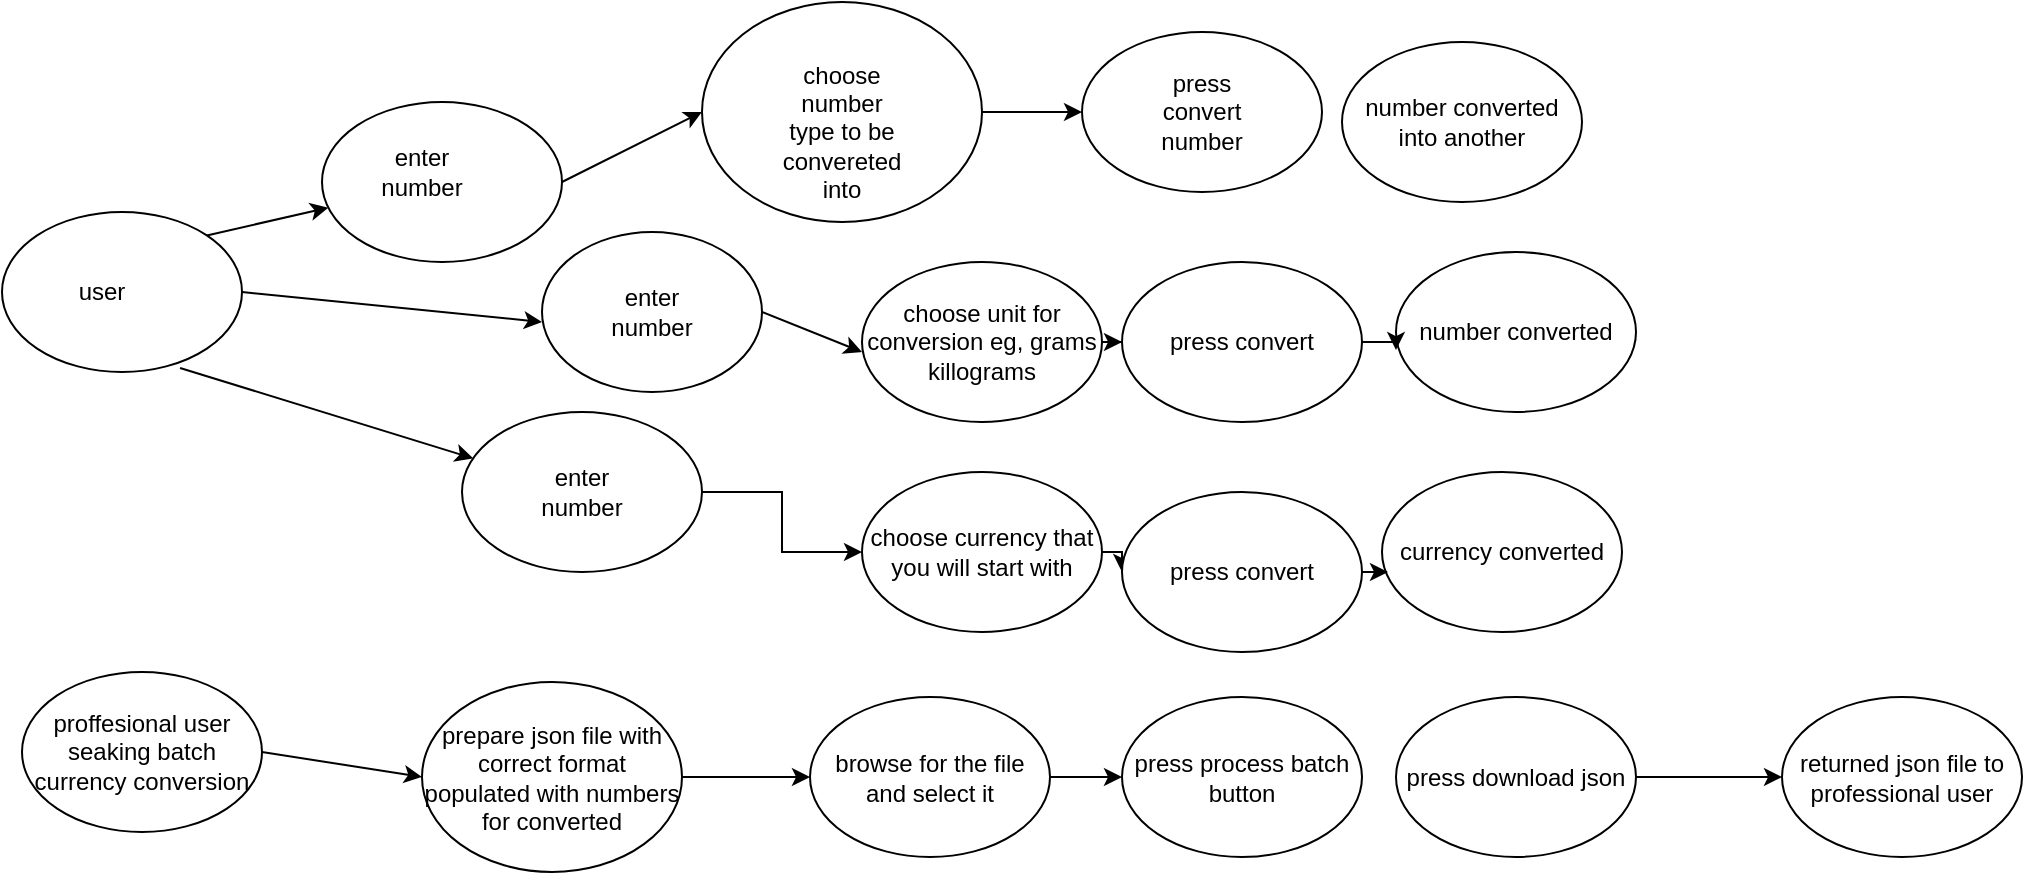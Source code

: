 <mxfile version="26.2.1">
  <diagram name="Page-1" id="ZqM4Ygj-Qi_CkR0zfDsn">
    <mxGraphModel dx="1428" dy="785" grid="1" gridSize="10" guides="1" tooltips="1" connect="1" arrows="1" fold="1" page="1" pageScale="1" pageWidth="827" pageHeight="1169" math="0" shadow="0">
      <root>
        <mxCell id="0" />
        <mxCell id="1" parent="0" />
        <mxCell id="ypG8sYPIsUQ8iy7Qns4X-43" style="edgeStyle=orthogonalEdgeStyle;rounded=0;orthogonalLoop=1;jettySize=auto;html=1;exitX=1;exitY=0.5;exitDx=0;exitDy=0;" edge="1" parent="1" source="ypG8sYPIsUQ8iy7Qns4X-1" target="ypG8sYPIsUQ8iy7Qns4X-42">
          <mxGeometry relative="1" as="geometry" />
        </mxCell>
        <mxCell id="ypG8sYPIsUQ8iy7Qns4X-1" value="prepare json file with correct format populated with numbers for converted" style="ellipse;whiteSpace=wrap;html=1;" vertex="1" parent="1">
          <mxGeometry x="220" y="545" width="130" height="95" as="geometry" />
        </mxCell>
        <mxCell id="ypG8sYPIsUQ8iy7Qns4X-2" value="" style="ellipse;whiteSpace=wrap;html=1;" vertex="1" parent="1">
          <mxGeometry x="10" y="310" width="120" height="80" as="geometry" />
        </mxCell>
        <mxCell id="ypG8sYPIsUQ8iy7Qns4X-3" value="proffesional user seaking batch currency conversion" style="ellipse;whiteSpace=wrap;html=1;" vertex="1" parent="1">
          <mxGeometry x="20" y="540" width="120" height="80" as="geometry" />
        </mxCell>
        <mxCell id="ypG8sYPIsUQ8iy7Qns4X-4" value="user" style="text;html=1;align=center;verticalAlign=middle;whiteSpace=wrap;rounded=0;" vertex="1" parent="1">
          <mxGeometry x="30" y="335" width="60" height="30" as="geometry" />
        </mxCell>
        <mxCell id="ypG8sYPIsUQ8iy7Qns4X-5" value="" style="endArrow=classic;html=1;rounded=0;exitX=1;exitY=0;exitDx=0;exitDy=0;" edge="1" parent="1" source="ypG8sYPIsUQ8iy7Qns4X-2" target="ypG8sYPIsUQ8iy7Qns4X-6">
          <mxGeometry width="50" height="50" relative="1" as="geometry">
            <mxPoint x="390" y="430" as="sourcePoint" />
            <mxPoint x="280" y="270" as="targetPoint" />
          </mxGeometry>
        </mxCell>
        <mxCell id="ypG8sYPIsUQ8iy7Qns4X-6" value="" style="ellipse;whiteSpace=wrap;html=1;" vertex="1" parent="1">
          <mxGeometry x="170" y="255" width="120" height="80" as="geometry" />
        </mxCell>
        <mxCell id="ypG8sYPIsUQ8iy7Qns4X-8" value="enter number" style="text;html=1;align=center;verticalAlign=middle;whiteSpace=wrap;rounded=0;" vertex="1" parent="1">
          <mxGeometry x="190" y="275" width="60" height="30" as="geometry" />
        </mxCell>
        <mxCell id="ypG8sYPIsUQ8iy7Qns4X-10" value="" style="endArrow=classic;html=1;rounded=0;exitX=1;exitY=0.5;exitDx=0;exitDy=0;entryX=0;entryY=0.5;entryDx=0;entryDy=0;" edge="1" parent="1" source="ypG8sYPIsUQ8iy7Qns4X-2">
          <mxGeometry width="50" height="50" relative="1" as="geometry">
            <mxPoint x="390" y="430" as="sourcePoint" />
            <mxPoint x="280" y="365" as="targetPoint" />
          </mxGeometry>
        </mxCell>
        <mxCell id="ypG8sYPIsUQ8iy7Qns4X-11" value="" style="endArrow=classic;html=1;rounded=0;exitX=0.742;exitY=0.975;exitDx=0;exitDy=0;exitPerimeter=0;" edge="1" parent="1" source="ypG8sYPIsUQ8iy7Qns4X-2" target="ypG8sYPIsUQ8iy7Qns4X-12">
          <mxGeometry width="50" height="50" relative="1" as="geometry">
            <mxPoint x="390" y="430" as="sourcePoint" />
            <mxPoint x="260" y="460" as="targetPoint" />
          </mxGeometry>
        </mxCell>
        <mxCell id="ypG8sYPIsUQ8iy7Qns4X-38" style="edgeStyle=orthogonalEdgeStyle;rounded=0;orthogonalLoop=1;jettySize=auto;html=1;exitX=1;exitY=0.5;exitDx=0;exitDy=0;" edge="1" parent="1" source="ypG8sYPIsUQ8iy7Qns4X-12" target="ypG8sYPIsUQ8iy7Qns4X-35">
          <mxGeometry relative="1" as="geometry" />
        </mxCell>
        <mxCell id="ypG8sYPIsUQ8iy7Qns4X-12" value="" style="ellipse;whiteSpace=wrap;html=1;" vertex="1" parent="1">
          <mxGeometry x="240" y="410" width="120" height="80" as="geometry" />
        </mxCell>
        <mxCell id="ypG8sYPIsUQ8iy7Qns4X-14" value="" style="ellipse;whiteSpace=wrap;html=1;" vertex="1" parent="1">
          <mxGeometry x="280" y="320" width="110" height="80" as="geometry" />
        </mxCell>
        <mxCell id="ypG8sYPIsUQ8iy7Qns4X-15" value="enter number" style="text;html=1;align=center;verticalAlign=middle;whiteSpace=wrap;rounded=0;" vertex="1" parent="1">
          <mxGeometry x="305" y="345" width="60" height="30" as="geometry" />
        </mxCell>
        <mxCell id="ypG8sYPIsUQ8iy7Qns4X-16" value="enter number" style="text;html=1;align=center;verticalAlign=middle;whiteSpace=wrap;rounded=0;" vertex="1" parent="1">
          <mxGeometry x="270" y="435" width="60" height="30" as="geometry" />
        </mxCell>
        <mxCell id="ypG8sYPIsUQ8iy7Qns4X-17" value="" style="ellipse;whiteSpace=wrap;html=1;" vertex="1" parent="1">
          <mxGeometry x="360" y="205" width="140" height="110" as="geometry" />
        </mxCell>
        <mxCell id="ypG8sYPIsUQ8iy7Qns4X-18" value="" style="endArrow=classic;html=1;rounded=0;exitX=1;exitY=0.5;exitDx=0;exitDy=0;entryX=0;entryY=0.5;entryDx=0;entryDy=0;" edge="1" parent="1" source="ypG8sYPIsUQ8iy7Qns4X-6" target="ypG8sYPIsUQ8iy7Qns4X-17">
          <mxGeometry width="50" height="50" relative="1" as="geometry">
            <mxPoint x="390" y="430" as="sourcePoint" />
            <mxPoint x="440" y="380" as="targetPoint" />
          </mxGeometry>
        </mxCell>
        <mxCell id="ypG8sYPIsUQ8iy7Qns4X-29" style="edgeStyle=orthogonalEdgeStyle;rounded=0;orthogonalLoop=1;jettySize=auto;html=1;exitX=1;exitY=0.5;exitDx=0;exitDy=0;" edge="1" parent="1" source="ypG8sYPIsUQ8iy7Qns4X-20" target="ypG8sYPIsUQ8iy7Qns4X-28">
          <mxGeometry relative="1" as="geometry" />
        </mxCell>
        <mxCell id="ypG8sYPIsUQ8iy7Qns4X-20" value="choose unit for conversion eg, grams killograms" style="ellipse;whiteSpace=wrap;html=1;" vertex="1" parent="1">
          <mxGeometry x="440" y="335" width="120" height="80" as="geometry" />
        </mxCell>
        <mxCell id="ypG8sYPIsUQ8iy7Qns4X-21" value="" style="endArrow=classic;html=1;rounded=0;exitX=1;exitY=0.5;exitDx=0;exitDy=0;" edge="1" parent="1" source="ypG8sYPIsUQ8iy7Qns4X-14">
          <mxGeometry width="50" height="50" relative="1" as="geometry">
            <mxPoint x="390" y="430" as="sourcePoint" />
            <mxPoint x="440" y="380" as="targetPoint" />
          </mxGeometry>
        </mxCell>
        <mxCell id="ypG8sYPIsUQ8iy7Qns4X-22" value="choose number type to be convereted into" style="text;html=1;align=center;verticalAlign=middle;whiteSpace=wrap;rounded=0;" vertex="1" parent="1">
          <mxGeometry x="400" y="255" width="60" height="30" as="geometry" />
        </mxCell>
        <mxCell id="ypG8sYPIsUQ8iy7Qns4X-23" value="" style="ellipse;whiteSpace=wrap;html=1;" vertex="1" parent="1">
          <mxGeometry x="550" y="220" width="120" height="80" as="geometry" />
        </mxCell>
        <mxCell id="ypG8sYPIsUQ8iy7Qns4X-25" value="press convert number" style="text;html=1;align=center;verticalAlign=middle;whiteSpace=wrap;rounded=0;" vertex="1" parent="1">
          <mxGeometry x="580" y="245" width="60" height="30" as="geometry" />
        </mxCell>
        <mxCell id="ypG8sYPIsUQ8iy7Qns4X-26" value="" style="endArrow=classic;html=1;rounded=0;exitX=1;exitY=0.5;exitDx=0;exitDy=0;" edge="1" parent="1" source="ypG8sYPIsUQ8iy7Qns4X-17" target="ypG8sYPIsUQ8iy7Qns4X-23">
          <mxGeometry width="50" height="50" relative="1" as="geometry">
            <mxPoint x="390" y="430" as="sourcePoint" />
            <mxPoint x="440" y="380" as="targetPoint" />
          </mxGeometry>
        </mxCell>
        <mxCell id="ypG8sYPIsUQ8iy7Qns4X-27" value="number converted into another" style="ellipse;whiteSpace=wrap;html=1;" vertex="1" parent="1">
          <mxGeometry x="680" y="225" width="120" height="80" as="geometry" />
        </mxCell>
        <mxCell id="ypG8sYPIsUQ8iy7Qns4X-28" value="press convert" style="ellipse;whiteSpace=wrap;html=1;" vertex="1" parent="1">
          <mxGeometry x="570" y="335" width="120" height="80" as="geometry" />
        </mxCell>
        <mxCell id="ypG8sYPIsUQ8iy7Qns4X-30" value="number converted" style="ellipse;whiteSpace=wrap;html=1;" vertex="1" parent="1">
          <mxGeometry x="707" y="330" width="120" height="80" as="geometry" />
        </mxCell>
        <mxCell id="ypG8sYPIsUQ8iy7Qns4X-33" style="edgeStyle=orthogonalEdgeStyle;rounded=0;orthogonalLoop=1;jettySize=auto;html=1;exitX=1;exitY=0.5;exitDx=0;exitDy=0;entryX=0;entryY=0.613;entryDx=0;entryDy=0;entryPerimeter=0;" edge="1" parent="1" source="ypG8sYPIsUQ8iy7Qns4X-28" target="ypG8sYPIsUQ8iy7Qns4X-30">
          <mxGeometry relative="1" as="geometry" />
        </mxCell>
        <mxCell id="ypG8sYPIsUQ8iy7Qns4X-39" style="edgeStyle=orthogonalEdgeStyle;rounded=0;orthogonalLoop=1;jettySize=auto;html=1;exitX=1;exitY=0.5;exitDx=0;exitDy=0;entryX=0;entryY=0.5;entryDx=0;entryDy=0;" edge="1" parent="1" source="ypG8sYPIsUQ8iy7Qns4X-35" target="ypG8sYPIsUQ8iy7Qns4X-36">
          <mxGeometry relative="1" as="geometry" />
        </mxCell>
        <mxCell id="ypG8sYPIsUQ8iy7Qns4X-35" value="choose currency that you will start with" style="ellipse;whiteSpace=wrap;html=1;" vertex="1" parent="1">
          <mxGeometry x="440" y="440" width="120" height="80" as="geometry" />
        </mxCell>
        <mxCell id="ypG8sYPIsUQ8iy7Qns4X-36" value="press convert" style="ellipse;whiteSpace=wrap;html=1;" vertex="1" parent="1">
          <mxGeometry x="570" y="450" width="120" height="80" as="geometry" />
        </mxCell>
        <mxCell id="ypG8sYPIsUQ8iy7Qns4X-37" value="currency converted" style="ellipse;whiteSpace=wrap;html=1;" vertex="1" parent="1">
          <mxGeometry x="700" y="440" width="120" height="80" as="geometry" />
        </mxCell>
        <mxCell id="ypG8sYPIsUQ8iy7Qns4X-40" style="edgeStyle=orthogonalEdgeStyle;rounded=0;orthogonalLoop=1;jettySize=auto;html=1;exitX=1;exitY=0.5;exitDx=0;exitDy=0;entryX=0.025;entryY=0.613;entryDx=0;entryDy=0;entryPerimeter=0;" edge="1" parent="1" source="ypG8sYPIsUQ8iy7Qns4X-36" target="ypG8sYPIsUQ8iy7Qns4X-37">
          <mxGeometry relative="1" as="geometry" />
        </mxCell>
        <mxCell id="ypG8sYPIsUQ8iy7Qns4X-41" value="" style="endArrow=classic;html=1;rounded=0;exitX=1;exitY=0.5;exitDx=0;exitDy=0;entryX=0;entryY=0.5;entryDx=0;entryDy=0;" edge="1" parent="1" source="ypG8sYPIsUQ8iy7Qns4X-3" target="ypG8sYPIsUQ8iy7Qns4X-1">
          <mxGeometry width="50" height="50" relative="1" as="geometry">
            <mxPoint x="390" y="430" as="sourcePoint" />
            <mxPoint x="440" y="380" as="targetPoint" />
          </mxGeometry>
        </mxCell>
        <mxCell id="ypG8sYPIsUQ8iy7Qns4X-45" style="edgeStyle=orthogonalEdgeStyle;rounded=0;orthogonalLoop=1;jettySize=auto;html=1;exitX=1;exitY=0.5;exitDx=0;exitDy=0;" edge="1" parent="1" source="ypG8sYPIsUQ8iy7Qns4X-42" target="ypG8sYPIsUQ8iy7Qns4X-44">
          <mxGeometry relative="1" as="geometry" />
        </mxCell>
        <mxCell id="ypG8sYPIsUQ8iy7Qns4X-42" value="browse for the file and select it" style="ellipse;whiteSpace=wrap;html=1;" vertex="1" parent="1">
          <mxGeometry x="414" y="552.5" width="120" height="80" as="geometry" />
        </mxCell>
        <mxCell id="ypG8sYPIsUQ8iy7Qns4X-44" value="press process batch button" style="ellipse;whiteSpace=wrap;html=1;" vertex="1" parent="1">
          <mxGeometry x="570" y="552.5" width="120" height="80" as="geometry" />
        </mxCell>
        <mxCell id="ypG8sYPIsUQ8iy7Qns4X-46" value="press download json" style="ellipse;whiteSpace=wrap;html=1;" vertex="1" parent="1">
          <mxGeometry x="707" y="552.5" width="120" height="80" as="geometry" />
        </mxCell>
        <mxCell id="ypG8sYPIsUQ8iy7Qns4X-47" value="returned json file to professional user" style="ellipse;whiteSpace=wrap;html=1;" vertex="1" parent="1">
          <mxGeometry x="900" y="552.5" width="120" height="80" as="geometry" />
        </mxCell>
        <mxCell id="ypG8sYPIsUQ8iy7Qns4X-48" value="" style="endArrow=classic;html=1;rounded=0;exitX=1;exitY=0.5;exitDx=0;exitDy=0;entryX=0;entryY=0.5;entryDx=0;entryDy=0;" edge="1" parent="1" source="ypG8sYPIsUQ8iy7Qns4X-46" target="ypG8sYPIsUQ8iy7Qns4X-47">
          <mxGeometry width="50" height="50" relative="1" as="geometry">
            <mxPoint x="630" y="430" as="sourcePoint" />
            <mxPoint x="680" y="380" as="targetPoint" />
          </mxGeometry>
        </mxCell>
      </root>
    </mxGraphModel>
  </diagram>
</mxfile>
